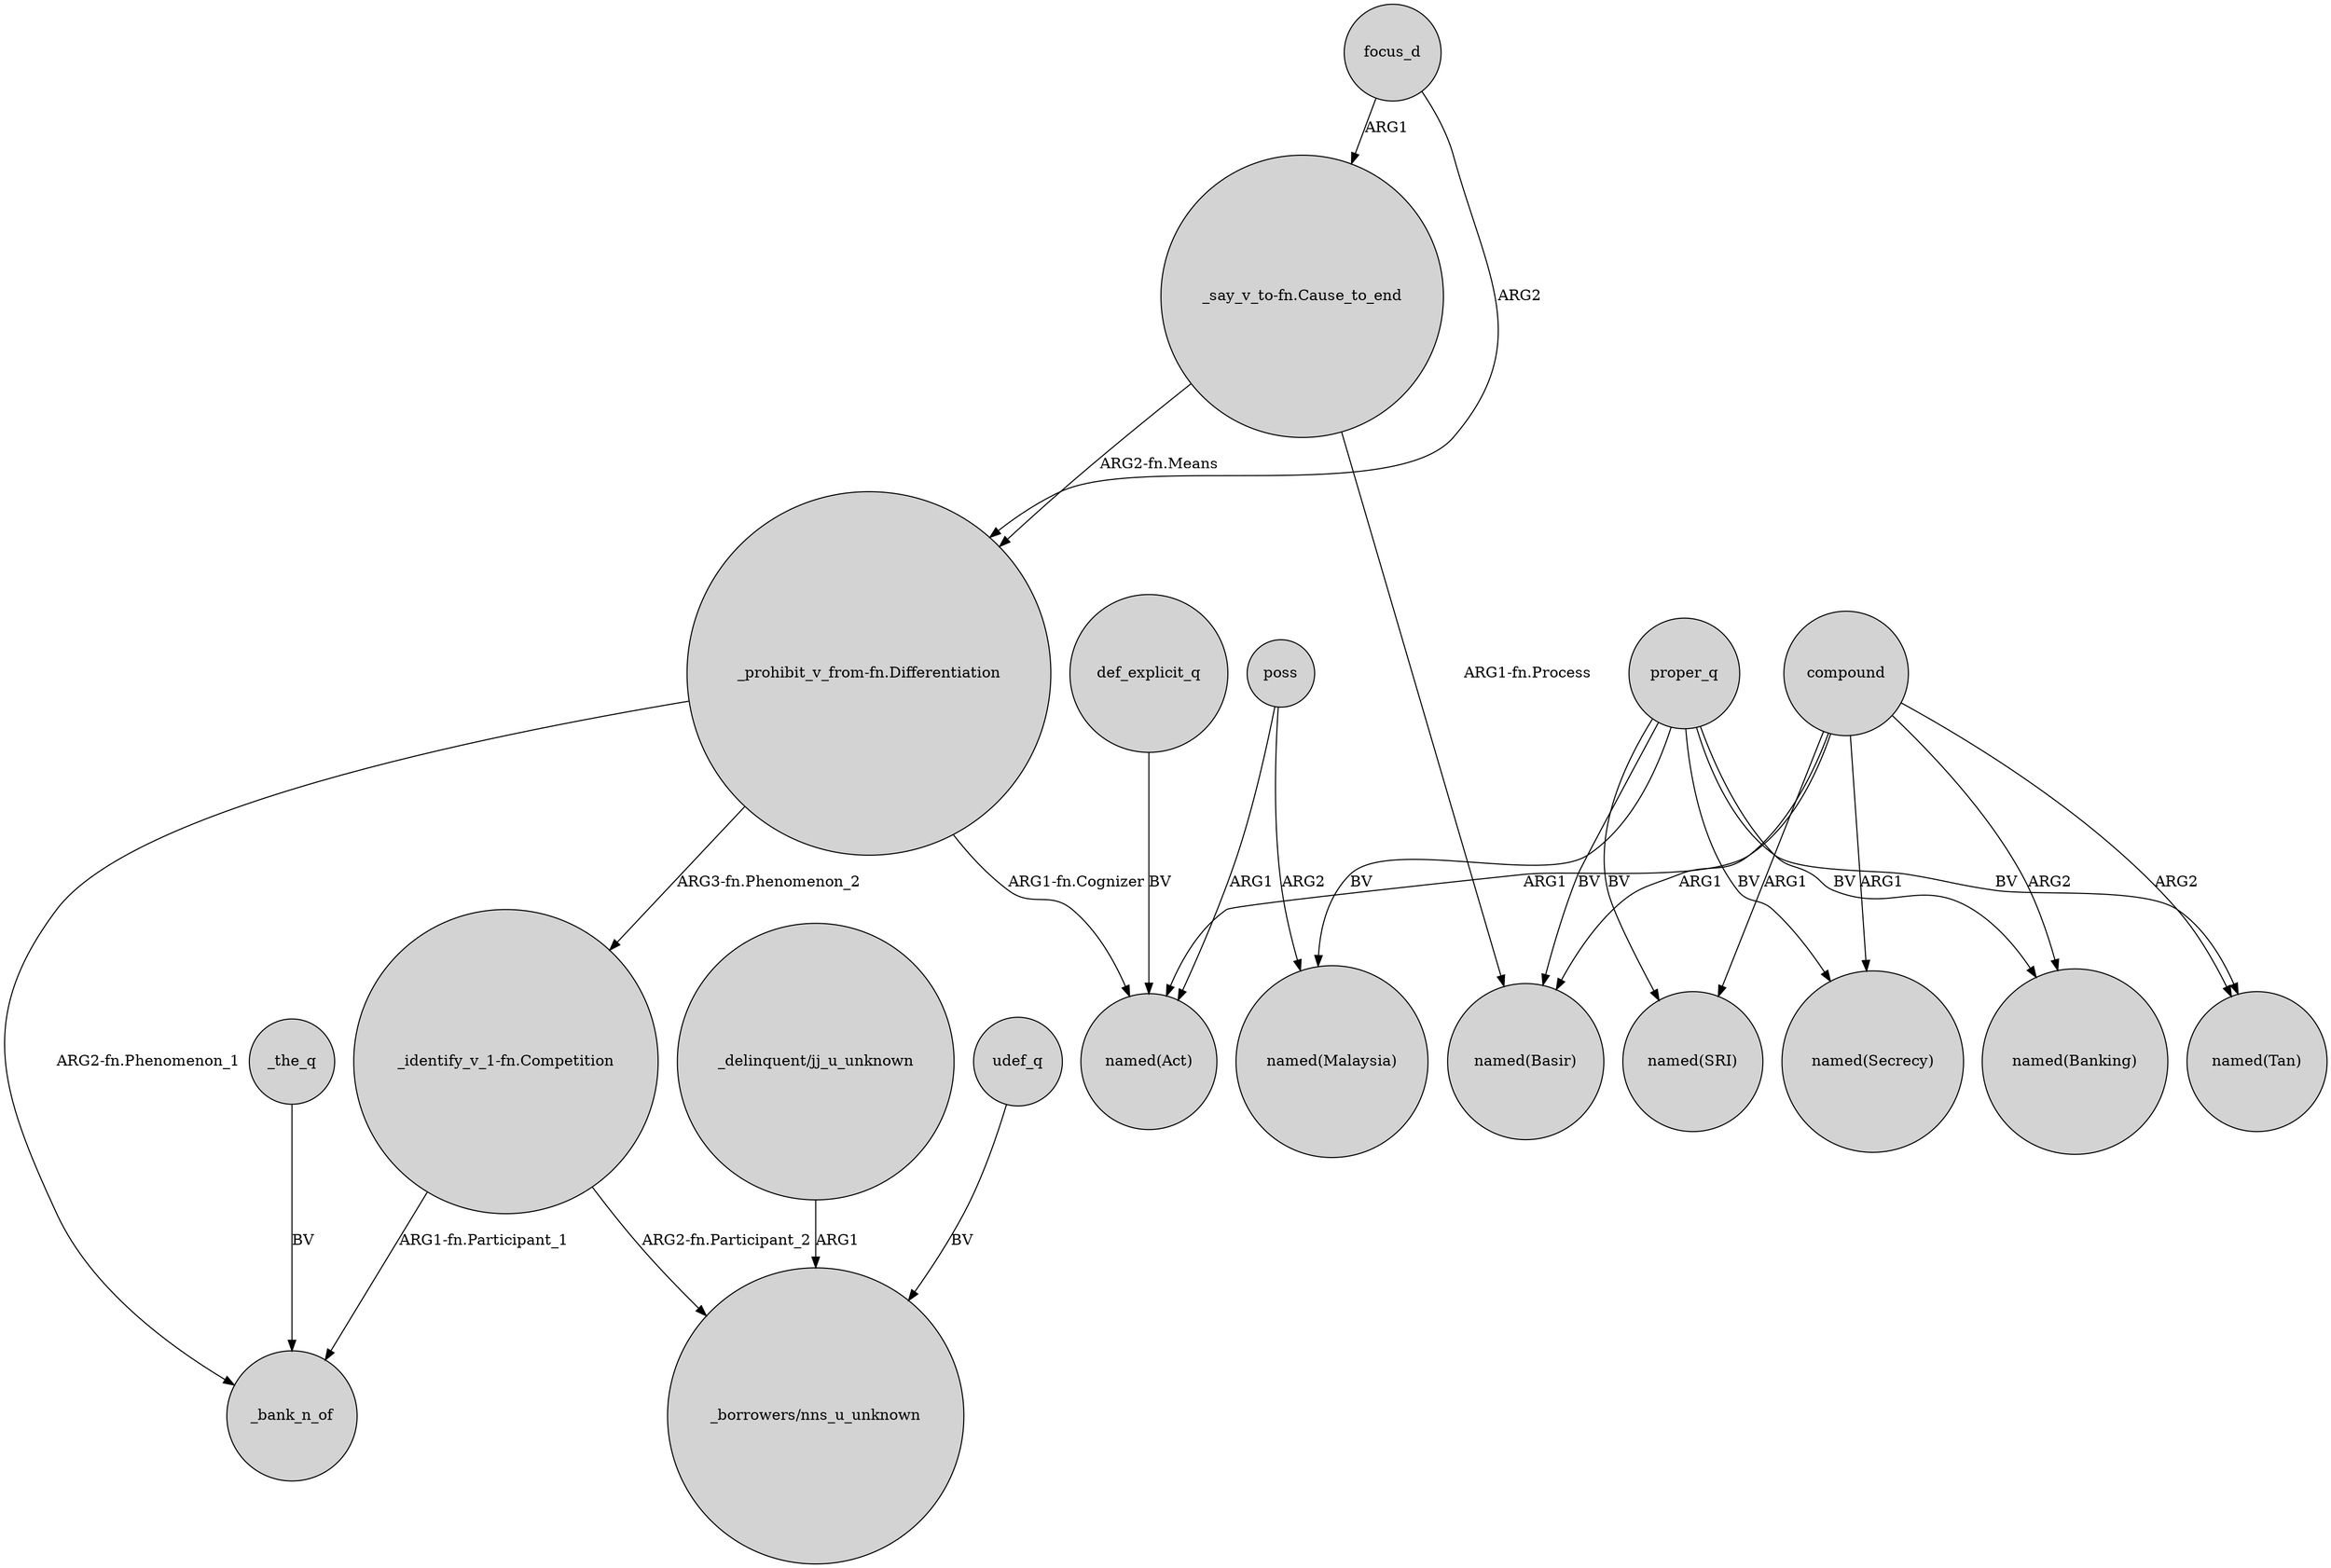 digraph {
	node [shape=circle style=filled]
	"_prohibit_v_from-fn.Differentiation" -> _bank_n_of [label="ARG2-fn.Phenomenon_1"]
	_the_q -> _bank_n_of [label=BV]
	"_identify_v_1-fn.Competition" -> _bank_n_of [label="ARG1-fn.Participant_1"]
	poss -> "named(Act)" [label=ARG1]
	"_say_v_to-fn.Cause_to_end" -> "_prohibit_v_from-fn.Differentiation" [label="ARG2-fn.Means"]
	poss -> "named(Malaysia)" [label=ARG2]
	"_delinquent/jj_u_unknown" -> "_borrowers/nns_u_unknown" [label=ARG1]
	focus_d -> "_say_v_to-fn.Cause_to_end" [label=ARG1]
	def_explicit_q -> "named(Act)" [label=BV]
	udef_q -> "_borrowers/nns_u_unknown" [label=BV]
	"_prohibit_v_from-fn.Differentiation" -> "_identify_v_1-fn.Competition" [label="ARG3-fn.Phenomenon_2"]
	proper_q -> "named(Basir)" [label=BV]
	compound -> "named(Act)" [label=ARG1]
	compound -> "named(SRI)" [label=ARG1]
	"_prohibit_v_from-fn.Differentiation" -> "named(Act)" [label="ARG1-fn.Cognizer"]
	proper_q -> "named(Secrecy)" [label=BV]
	proper_q -> "named(Malaysia)" [label=BV]
	"_identify_v_1-fn.Competition" -> "_borrowers/nns_u_unknown" [label="ARG2-fn.Participant_2"]
	compound -> "named(Basir)" [label=ARG1]
	proper_q -> "named(Banking)" [label=BV]
	proper_q -> "named(SRI)" [label=BV]
	focus_d -> "_prohibit_v_from-fn.Differentiation" [label=ARG2]
	compound -> "named(Secrecy)" [label=ARG1]
	compound -> "named(Tan)" [label=ARG2]
	"_say_v_to-fn.Cause_to_end" -> "named(Basir)" [label="ARG1-fn.Process"]
	proper_q -> "named(Tan)" [label=BV]
	compound -> "named(Banking)" [label=ARG2]
}
